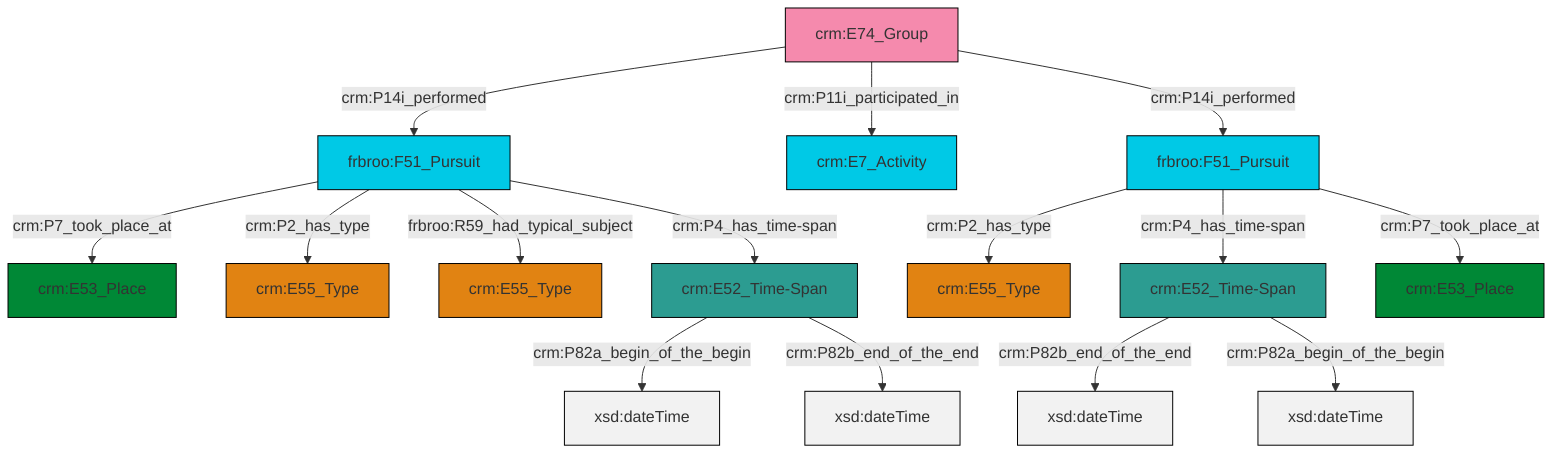 graph TD
classDef Literal fill:#f2f2f2,stroke:#000000;
classDef CRM_Entity fill:#FFFFFF,stroke:#000000;
classDef Temporal_Entity fill:#00C9E6, stroke:#000000;
classDef Type fill:#E18312, stroke:#000000;
classDef Time-Span fill:#2C9C91, stroke:#000000;
classDef Appellation fill:#FFEB7F, stroke:#000000;
classDef Place fill:#008836, stroke:#000000;
classDef Persistent_Item fill:#B266B2, stroke:#000000;
classDef Conceptual_Object fill:#FFD700, stroke:#000000;
classDef Physical_Thing fill:#D2B48C, stroke:#000000;
classDef Actor fill:#f58aad, stroke:#000000;
classDef PC_Classes fill:#4ce600, stroke:#000000;
classDef Multi fill:#cccccc,stroke:#000000;

4["frbroo:F51_Pursuit"]:::Temporal_Entity -->|crm:P7_took_place_at| 0["crm:E53_Place"]:::Place
4["frbroo:F51_Pursuit"]:::Temporal_Entity -->|crm:P2_has_type| 2["crm:E55_Type"]:::Type
5["crm:E74_Group"]:::Actor -->|crm:P14i_performed| 4["frbroo:F51_Pursuit"]:::Temporal_Entity
6["frbroo:F51_Pursuit"]:::Temporal_Entity -->|crm:P2_has_type| 7["crm:E55_Type"]:::Type
12["crm:E52_Time-Span"]:::Time-Span -->|crm:P82b_end_of_the_end| 13[xsd:dateTime]:::Literal
16["crm:E52_Time-Span"]:::Time-Span -->|crm:P82a_begin_of_the_begin| 17[xsd:dateTime]:::Literal
5["crm:E74_Group"]:::Actor -->|crm:P11i_participated_in| 21["crm:E7_Activity"]:::Temporal_Entity
16["crm:E52_Time-Span"]:::Time-Span -->|crm:P82b_end_of_the_end| 22[xsd:dateTime]:::Literal
5["crm:E74_Group"]:::Actor -->|crm:P14i_performed| 6["frbroo:F51_Pursuit"]:::Temporal_Entity
6["frbroo:F51_Pursuit"]:::Temporal_Entity -->|crm:P4_has_time-span| 12["crm:E52_Time-Span"]:::Time-Span
12["crm:E52_Time-Span"]:::Time-Span -->|crm:P82a_begin_of_the_begin| 24[xsd:dateTime]:::Literal
4["frbroo:F51_Pursuit"]:::Temporal_Entity -->|frbroo:R59_had_typical_subject| 19["crm:E55_Type"]:::Type
4["frbroo:F51_Pursuit"]:::Temporal_Entity -->|crm:P4_has_time-span| 16["crm:E52_Time-Span"]:::Time-Span
6["frbroo:F51_Pursuit"]:::Temporal_Entity -->|crm:P7_took_place_at| 10["crm:E53_Place"]:::Place